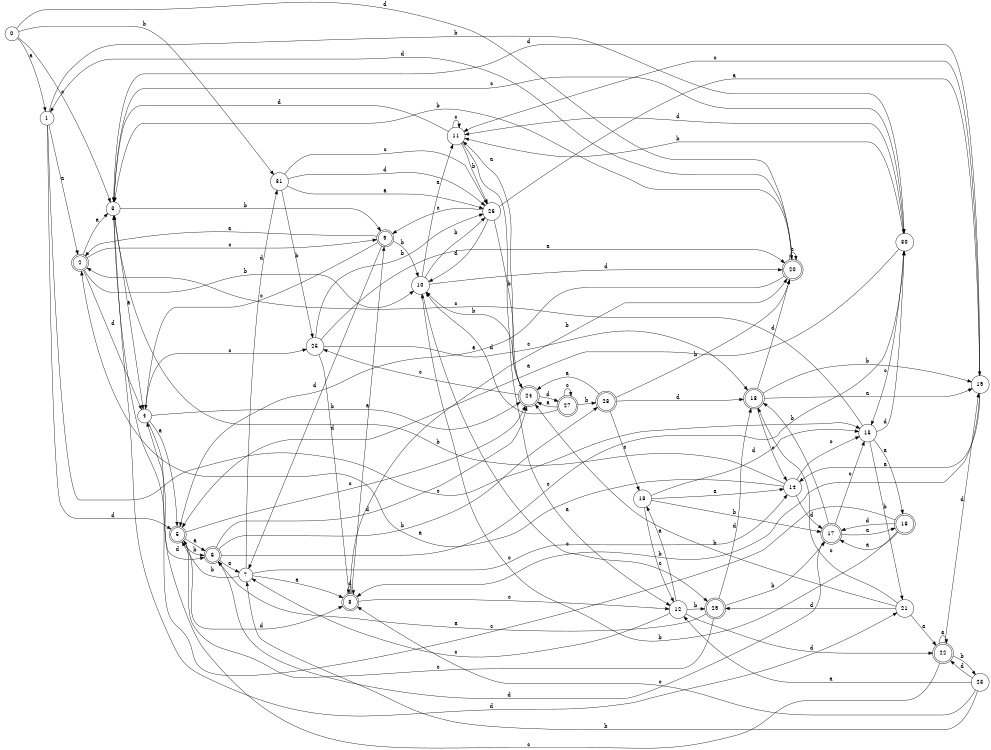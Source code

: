 digraph n26_6 {
__start0 [label="" shape="none"];

rankdir=LR;
size="8,5";

s0 [style="filled", color="black", fillcolor="white" shape="circle", label="0"];
s1 [style="filled", color="black", fillcolor="white" shape="circle", label="1"];
s2 [style="rounded,filled", color="black", fillcolor="white" shape="doublecircle", label="2"];
s3 [style="filled", color="black", fillcolor="white" shape="circle", label="3"];
s4 [style="filled", color="black", fillcolor="white" shape="circle", label="4"];
s5 [style="rounded,filled", color="black", fillcolor="white" shape="doublecircle", label="5"];
s6 [style="rounded,filled", color="black", fillcolor="white" shape="doublecircle", label="6"];
s7 [style="filled", color="black", fillcolor="white" shape="circle", label="7"];
s8 [style="rounded,filled", color="black", fillcolor="white" shape="doublecircle", label="8"];
s9 [style="rounded,filled", color="black", fillcolor="white" shape="doublecircle", label="9"];
s10 [style="filled", color="black", fillcolor="white" shape="circle", label="10"];
s11 [style="filled", color="black", fillcolor="white" shape="circle", label="11"];
s12 [style="filled", color="black", fillcolor="white" shape="circle", label="12"];
s13 [style="filled", color="black", fillcolor="white" shape="circle", label="13"];
s14 [style="filled", color="black", fillcolor="white" shape="circle", label="14"];
s15 [style="filled", color="black", fillcolor="white" shape="circle", label="15"];
s16 [style="rounded,filled", color="black", fillcolor="white" shape="doublecircle", label="16"];
s17 [style="rounded,filled", color="black", fillcolor="white" shape="doublecircle", label="17"];
s18 [style="rounded,filled", color="black", fillcolor="white" shape="doublecircle", label="18"];
s19 [style="filled", color="black", fillcolor="white" shape="circle", label="19"];
s20 [style="rounded,filled", color="black", fillcolor="white" shape="doublecircle", label="20"];
s21 [style="filled", color="black", fillcolor="white" shape="circle", label="21"];
s22 [style="rounded,filled", color="black", fillcolor="white" shape="doublecircle", label="22"];
s23 [style="filled", color="black", fillcolor="white" shape="circle", label="23"];
s24 [style="rounded,filled", color="black", fillcolor="white" shape="doublecircle", label="24"];
s25 [style="filled", color="black", fillcolor="white" shape="circle", label="25"];
s26 [style="filled", color="black", fillcolor="white" shape="circle", label="26"];
s27 [style="rounded,filled", color="black", fillcolor="white" shape="doublecircle", label="27"];
s28 [style="rounded,filled", color="black", fillcolor="white" shape="doublecircle", label="28"];
s29 [style="rounded,filled", color="black", fillcolor="white" shape="doublecircle", label="29"];
s30 [style="filled", color="black", fillcolor="white" shape="circle", label="30"];
s31 [style="filled", color="black", fillcolor="white" shape="circle", label="31"];
s0 -> s1 [label="a"];
s0 -> s31 [label="b"];
s0 -> s3 [label="c"];
s0 -> s20 [label="d"];
s1 -> s2 [label="a"];
s1 -> s30 [label="b"];
s1 -> s15 [label="c"];
s1 -> s5 [label="d"];
s2 -> s3 [label="a"];
s2 -> s10 [label="b"];
s2 -> s9 [label="c"];
s2 -> s4 [label="d"];
s3 -> s4 [label="a"];
s3 -> s9 [label="b"];
s3 -> s30 [label="c"];
s3 -> s21 [label="d"];
s4 -> s5 [label="a"];
s4 -> s24 [label="b"];
s4 -> s25 [label="c"];
s4 -> s6 [label="d"];
s5 -> s6 [label="a"];
s5 -> s6 [label="b"];
s5 -> s24 [label="c"];
s5 -> s8 [label="d"];
s6 -> s7 [label="a"];
s6 -> s28 [label="b"];
s6 -> s30 [label="c"];
s6 -> s24 [label="d"];
s7 -> s8 [label="a"];
s7 -> s5 [label="b"];
s7 -> s14 [label="c"];
s7 -> s31 [label="d"];
s8 -> s9 [label="a"];
s8 -> s20 [label="b"];
s8 -> s12 [label="c"];
s8 -> s8 [label="d"];
s9 -> s2 [label="a"];
s9 -> s10 [label="b"];
s9 -> s4 [label="c"];
s9 -> s7 [label="d"];
s10 -> s11 [label="a"];
s10 -> s26 [label="b"];
s10 -> s29 [label="c"];
s10 -> s20 [label="d"];
s11 -> s12 [label="a"];
s11 -> s26 [label="b"];
s11 -> s11 [label="c"];
s11 -> s3 [label="d"];
s12 -> s13 [label="a"];
s12 -> s29 [label="b"];
s12 -> s7 [label="c"];
s12 -> s22 [label="d"];
s13 -> s14 [label="a"];
s13 -> s17 [label="b"];
s13 -> s12 [label="c"];
s13 -> s15 [label="d"];
s14 -> s2 [label="a"];
s14 -> s3 [label="b"];
s14 -> s15 [label="c"];
s14 -> s17 [label="d"];
s15 -> s16 [label="a"];
s15 -> s21 [label="b"];
s15 -> s2 [label="c"];
s15 -> s30 [label="d"];
s16 -> s17 [label="a"];
s16 -> s10 [label="b"];
s16 -> s3 [label="c"];
s16 -> s17 [label="d"];
s17 -> s16 [label="a"];
s17 -> s18 [label="b"];
s17 -> s15 [label="c"];
s17 -> s6 [label="d"];
s18 -> s19 [label="a"];
s18 -> s19 [label="b"];
s18 -> s14 [label="c"];
s18 -> s20 [label="d"];
s19 -> s14 [label="a"];
s19 -> s8 [label="b"];
s19 -> s11 [label="c"];
s19 -> s3 [label="d"];
s20 -> s5 [label="a"];
s20 -> s3 [label="b"];
s20 -> s20 [label="c"];
s20 -> s1 [label="d"];
s21 -> s22 [label="a"];
s21 -> s24 [label="b"];
s21 -> s18 [label="c"];
s21 -> s29 [label="d"];
s22 -> s22 [label="a"];
s22 -> s23 [label="b"];
s22 -> s4 [label="c"];
s22 -> s19 [label="d"];
s23 -> s12 [label="a"];
s23 -> s7 [label="b"];
s23 -> s8 [label="c"];
s23 -> s22 [label="d"];
s24 -> s11 [label="a"];
s24 -> s10 [label="b"];
s24 -> s25 [label="c"];
s24 -> s27 [label="d"];
s25 -> s20 [label="a"];
s25 -> s26 [label="b"];
s25 -> s18 [label="c"];
s25 -> s8 [label="d"];
s26 -> s19 [label="a"];
s26 -> s24 [label="b"];
s26 -> s9 [label="c"];
s26 -> s10 [label="d"];
s27 -> s24 [label="a"];
s27 -> s28 [label="b"];
s27 -> s27 [label="c"];
s27 -> s10 [label="d"];
s28 -> s24 [label="a"];
s28 -> s20 [label="b"];
s28 -> s13 [label="c"];
s28 -> s18 [label="d"];
s29 -> s6 [label="a"];
s29 -> s17 [label="b"];
s29 -> s5 [label="c"];
s29 -> s18 [label="d"];
s30 -> s5 [label="a"];
s30 -> s11 [label="b"];
s30 -> s15 [label="c"];
s30 -> s11 [label="d"];
s31 -> s26 [label="a"];
s31 -> s25 [label="b"];
s31 -> s26 [label="c"];
s31 -> s26 [label="d"];

}